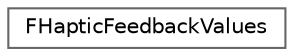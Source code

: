 digraph "Graphical Class Hierarchy"
{
 // INTERACTIVE_SVG=YES
 // LATEX_PDF_SIZE
  bgcolor="transparent";
  edge [fontname=Helvetica,fontsize=10,labelfontname=Helvetica,labelfontsize=10];
  node [fontname=Helvetica,fontsize=10,shape=box,height=0.2,width=0.4];
  rankdir="LR";
  Node0 [id="Node000000",label="FHapticFeedbackValues",height=0.2,width=0.4,color="grey40", fillcolor="white", style="filled",URL="$d5/d68/structFHapticFeedbackValues.html",tooltip=" "];
}
